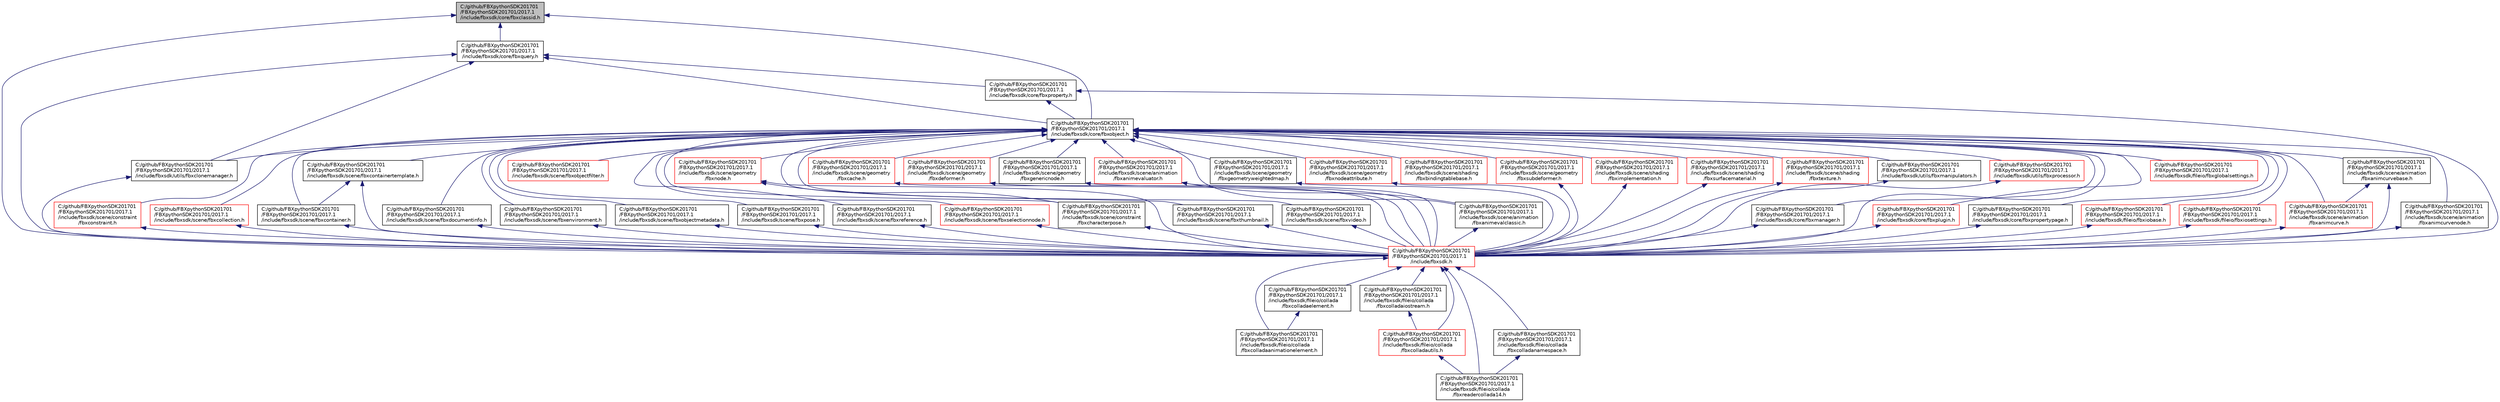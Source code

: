 digraph "C:/github/FBXpythonSDK201701/FBXpythonSDK201701/2017.1/include/fbxsdk/core/fbxclassid.h"
{
  edge [fontname="Helvetica",fontsize="10",labelfontname="Helvetica",labelfontsize="10"];
  node [fontname="Helvetica",fontsize="10",shape=record];
  Node24 [label="C:/github/FBXpythonSDK201701\l/FBXpythonSDK201701/2017.1\l/include/fbxsdk/core/fbxclassid.h",height=0.2,width=0.4,color="black", fillcolor="grey75", style="filled", fontcolor="black"];
  Node24 -> Node25 [dir="back",color="midnightblue",fontsize="10",style="solid",fontname="Helvetica"];
  Node25 [label="C:/github/FBXpythonSDK201701\l/FBXpythonSDK201701/2017.1\l/include/fbxsdk/core/fbxobject.h",height=0.2,width=0.4,color="black", fillcolor="white", style="filled",URL="$fbxobject_8h.html"];
  Node25 -> Node26 [dir="back",color="midnightblue",fontsize="10",style="solid",fontname="Helvetica"];
  Node26 [label="C:/github/FBXpythonSDK201701\l/FBXpythonSDK201701/2017.1\l/include/fbxsdk/core/fbxmanager.h",height=0.2,width=0.4,color="black", fillcolor="white", style="filled",URL="$fbxmanager_8h.html"];
  Node26 -> Node27 [dir="back",color="midnightblue",fontsize="10",style="solid",fontname="Helvetica"];
  Node27 [label="C:/github/FBXpythonSDK201701\l/FBXpythonSDK201701/2017.1\l/include/fbxsdk.h",height=0.2,width=0.4,color="red", fillcolor="white", style="filled",URL="$fbxsdk_8h.html"];
  Node27 -> Node28 [dir="back",color="midnightblue",fontsize="10",style="solid",fontname="Helvetica"];
  Node28 [label="C:/github/FBXpythonSDK201701\l/FBXpythonSDK201701/2017.1\l/include/fbxsdk/fileio/collada\l/fbxcolladaanimationelement.h",height=0.2,width=0.4,color="black", fillcolor="white", style="filled",URL="$fbxcolladaanimationelement_8h.html"];
  Node27 -> Node29 [dir="back",color="midnightblue",fontsize="10",style="solid",fontname="Helvetica"];
  Node29 [label="C:/github/FBXpythonSDK201701\l/FBXpythonSDK201701/2017.1\l/include/fbxsdk/fileio/collada\l/fbxcolladaelement.h",height=0.2,width=0.4,color="black", fillcolor="white", style="filled",URL="$fbxcolladaelement_8h.html"];
  Node29 -> Node28 [dir="back",color="midnightblue",fontsize="10",style="solid",fontname="Helvetica"];
  Node27 -> Node30 [dir="back",color="midnightblue",fontsize="10",style="solid",fontname="Helvetica"];
  Node30 [label="C:/github/FBXpythonSDK201701\l/FBXpythonSDK201701/2017.1\l/include/fbxsdk/fileio/collada\l/fbxcolladaiostream.h",height=0.2,width=0.4,color="black", fillcolor="white", style="filled",URL="$fbxcolladaiostream_8h.html"];
  Node30 -> Node31 [dir="back",color="midnightblue",fontsize="10",style="solid",fontname="Helvetica"];
  Node31 [label="C:/github/FBXpythonSDK201701\l/FBXpythonSDK201701/2017.1\l/include/fbxsdk/fileio/collada\l/fbxcolladautils.h",height=0.2,width=0.4,color="red", fillcolor="white", style="filled",URL="$fbxcolladautils_8h.html"];
  Node31 -> Node32 [dir="back",color="midnightblue",fontsize="10",style="solid",fontname="Helvetica"];
  Node32 [label="C:/github/FBXpythonSDK201701\l/FBXpythonSDK201701/2017.1\l/include/fbxsdk/fileio/collada\l/fbxreadercollada14.h",height=0.2,width=0.4,color="black", fillcolor="white", style="filled",URL="$fbxreadercollada14_8h.html"];
  Node27 -> Node34 [dir="back",color="midnightblue",fontsize="10",style="solid",fontname="Helvetica"];
  Node34 [label="C:/github/FBXpythonSDK201701\l/FBXpythonSDK201701/2017.1\l/include/fbxsdk/fileio/collada\l/fbxcolladanamespace.h",height=0.2,width=0.4,color="black", fillcolor="white", style="filled",URL="$fbxcolladanamespace_8h.html"];
  Node34 -> Node32 [dir="back",color="midnightblue",fontsize="10",style="solid",fontname="Helvetica"];
  Node27 -> Node31 [dir="back",color="midnightblue",fontsize="10",style="solid",fontname="Helvetica"];
  Node27 -> Node32 [dir="back",color="midnightblue",fontsize="10",style="solid",fontname="Helvetica"];
  Node25 -> Node41 [dir="back",color="midnightblue",fontsize="10",style="solid",fontname="Helvetica"];
  Node41 [label="C:/github/FBXpythonSDK201701\l/FBXpythonSDK201701/2017.1\l/include/fbxsdk/core/fbxplugin.h",height=0.2,width=0.4,color="red", fillcolor="white", style="filled",URL="$fbxplugin_8h.html"];
  Node41 -> Node27 [dir="back",color="midnightblue",fontsize="10",style="solid",fontname="Helvetica"];
  Node25 -> Node46 [dir="back",color="midnightblue",fontsize="10",style="solid",fontname="Helvetica"];
  Node46 [label="C:/github/FBXpythonSDK201701\l/FBXpythonSDK201701/2017.1\l/include/fbxsdk/core/fbxpropertypage.h",height=0.2,width=0.4,color="black", fillcolor="white", style="filled",URL="$fbxpropertypage_8h.html"];
  Node46 -> Node27 [dir="back",color="midnightblue",fontsize="10",style="solid",fontname="Helvetica"];
  Node25 -> Node47 [dir="back",color="midnightblue",fontsize="10",style="solid",fontname="Helvetica"];
  Node47 [label="C:/github/FBXpythonSDK201701\l/FBXpythonSDK201701/2017.1\l/include/fbxsdk/fileio/fbxglobalsettings.h",height=0.2,width=0.4,color="red", fillcolor="white", style="filled",URL="$fbxglobalsettings_8h.html"];
  Node25 -> Node54 [dir="back",color="midnightblue",fontsize="10",style="solid",fontname="Helvetica"];
  Node54 [label="C:/github/FBXpythonSDK201701\l/FBXpythonSDK201701/2017.1\l/include/fbxsdk/fileio/fbxiobase.h",height=0.2,width=0.4,color="red", fillcolor="white", style="filled",URL="$fbxiobase_8h.html"];
  Node54 -> Node27 [dir="back",color="midnightblue",fontsize="10",style="solid",fontname="Helvetica"];
  Node25 -> Node57 [dir="back",color="midnightblue",fontsize="10",style="solid",fontname="Helvetica"];
  Node57 [label="C:/github/FBXpythonSDK201701\l/FBXpythonSDK201701/2017.1\l/include/fbxsdk/fileio/fbxiosettings.h",height=0.2,width=0.4,color="red", fillcolor="white", style="filled",URL="$fbxiosettings_8h.html"];
  Node57 -> Node27 [dir="back",color="midnightblue",fontsize="10",style="solid",fontname="Helvetica"];
  Node25 -> Node59 [dir="back",color="midnightblue",fontsize="10",style="solid",fontname="Helvetica"];
  Node59 [label="C:/github/FBXpythonSDK201701\l/FBXpythonSDK201701/2017.1\l/include/fbxsdk/scene/animation\l/fbxanimcurve.h",height=0.2,width=0.4,color="red", fillcolor="white", style="filled",URL="$fbxanimcurve_8h.html"];
  Node59 -> Node27 [dir="back",color="midnightblue",fontsize="10",style="solid",fontname="Helvetica"];
  Node25 -> Node61 [dir="back",color="midnightblue",fontsize="10",style="solid",fontname="Helvetica"];
  Node61 [label="C:/github/FBXpythonSDK201701\l/FBXpythonSDK201701/2017.1\l/include/fbxsdk/scene/animation\l/fbxanimcurvebase.h",height=0.2,width=0.4,color="black", fillcolor="white", style="filled",URL="$fbxanimcurvebase_8h.html"];
  Node61 -> Node59 [dir="back",color="midnightblue",fontsize="10",style="solid",fontname="Helvetica"];
  Node61 -> Node27 [dir="back",color="midnightblue",fontsize="10",style="solid",fontname="Helvetica"];
  Node25 -> Node62 [dir="back",color="midnightblue",fontsize="10",style="solid",fontname="Helvetica"];
  Node62 [label="C:/github/FBXpythonSDK201701\l/FBXpythonSDK201701/2017.1\l/include/fbxsdk/scene/animation\l/fbxanimcurvenode.h",height=0.2,width=0.4,color="black", fillcolor="white", style="filled",URL="$fbxanimcurvenode_8h.html"];
  Node62 -> Node27 [dir="back",color="midnightblue",fontsize="10",style="solid",fontname="Helvetica"];
  Node25 -> Node63 [dir="back",color="midnightblue",fontsize="10",style="solid",fontname="Helvetica"];
  Node63 [label="C:/github/FBXpythonSDK201701\l/FBXpythonSDK201701/2017.1\l/include/fbxsdk/scene/animation\l/fbxanimevalclassic.h",height=0.2,width=0.4,color="black", fillcolor="white", style="filled",URL="$fbxanimevalclassic_8h.html"];
  Node63 -> Node27 [dir="back",color="midnightblue",fontsize="10",style="solid",fontname="Helvetica"];
  Node25 -> Node64 [dir="back",color="midnightblue",fontsize="10",style="solid",fontname="Helvetica"];
  Node64 [label="C:/github/FBXpythonSDK201701\l/FBXpythonSDK201701/2017.1\l/include/fbxsdk/scene/animation\l/fbxanimevaluator.h",height=0.2,width=0.4,color="red", fillcolor="white", style="filled",URL="$fbxanimevaluator_8h.html"];
  Node64 -> Node63 [dir="back",color="midnightblue",fontsize="10",style="solid",fontname="Helvetica"];
  Node64 -> Node27 [dir="back",color="midnightblue",fontsize="10",style="solid",fontname="Helvetica"];
  Node25 -> Node65 [dir="back",color="midnightblue",fontsize="10",style="solid",fontname="Helvetica"];
  Node65 [label="C:/github/FBXpythonSDK201701\l/FBXpythonSDK201701/2017.1\l/include/fbxsdk/scene/constraint\l/fbxcharacterpose.h",height=0.2,width=0.4,color="black", fillcolor="white", style="filled",URL="$fbxcharacterpose_8h.html"];
  Node65 -> Node27 [dir="back",color="midnightblue",fontsize="10",style="solid",fontname="Helvetica"];
  Node25 -> Node66 [dir="back",color="midnightblue",fontsize="10",style="solid",fontname="Helvetica"];
  Node66 [label="C:/github/FBXpythonSDK201701\l/FBXpythonSDK201701/2017.1\l/include/fbxsdk/scene/constraint\l/fbxconstraint.h",height=0.2,width=0.4,color="red", fillcolor="white", style="filled",URL="$fbxconstraint_8h.html"];
  Node66 -> Node27 [dir="back",color="midnightblue",fontsize="10",style="solid",fontname="Helvetica"];
  Node25 -> Node77 [dir="back",color="midnightblue",fontsize="10",style="solid",fontname="Helvetica"];
  Node77 [label="C:/github/FBXpythonSDK201701\l/FBXpythonSDK201701/2017.1\l/include/fbxsdk/scene/fbxcollection.h",height=0.2,width=0.4,color="red", fillcolor="white", style="filled",URL="$fbxcollection_8h.html"];
  Node77 -> Node27 [dir="back",color="midnightblue",fontsize="10",style="solid",fontname="Helvetica"];
  Node25 -> Node85 [dir="back",color="midnightblue",fontsize="10",style="solid",fontname="Helvetica"];
  Node85 [label="C:/github/FBXpythonSDK201701\l/FBXpythonSDK201701/2017.1\l/include/fbxsdk/scene/fbxcontainer.h",height=0.2,width=0.4,color="black", fillcolor="white", style="filled",URL="$fbxcontainer_8h.html"];
  Node85 -> Node27 [dir="back",color="midnightblue",fontsize="10",style="solid",fontname="Helvetica"];
  Node25 -> Node86 [dir="back",color="midnightblue",fontsize="10",style="solid",fontname="Helvetica"];
  Node86 [label="C:/github/FBXpythonSDK201701\l/FBXpythonSDK201701/2017.1\l/include/fbxsdk/scene/fbxcontainertemplate.h",height=0.2,width=0.4,color="black", fillcolor="white", style="filled",URL="$fbxcontainertemplate_8h.html"];
  Node86 -> Node85 [dir="back",color="midnightblue",fontsize="10",style="solid",fontname="Helvetica"];
  Node86 -> Node27 [dir="back",color="midnightblue",fontsize="10",style="solid",fontname="Helvetica"];
  Node25 -> Node87 [dir="back",color="midnightblue",fontsize="10",style="solid",fontname="Helvetica"];
  Node87 [label="C:/github/FBXpythonSDK201701\l/FBXpythonSDK201701/2017.1\l/include/fbxsdk/scene/fbxdocumentinfo.h",height=0.2,width=0.4,color="black", fillcolor="white", style="filled",URL="$fbxdocumentinfo_8h.html"];
  Node87 -> Node27 [dir="back",color="midnightblue",fontsize="10",style="solid",fontname="Helvetica"];
  Node25 -> Node88 [dir="back",color="midnightblue",fontsize="10",style="solid",fontname="Helvetica"];
  Node88 [label="C:/github/FBXpythonSDK201701\l/FBXpythonSDK201701/2017.1\l/include/fbxsdk/scene/fbxenvironment.h",height=0.2,width=0.4,color="black", fillcolor="white", style="filled",URL="$fbxenvironment_8h.html"];
  Node88 -> Node27 [dir="back",color="midnightblue",fontsize="10",style="solid",fontname="Helvetica"];
  Node25 -> Node89 [dir="back",color="midnightblue",fontsize="10",style="solid",fontname="Helvetica"];
  Node89 [label="C:/github/FBXpythonSDK201701\l/FBXpythonSDK201701/2017.1\l/include/fbxsdk/scene/fbxobjectfilter.h",height=0.2,width=0.4,color="red", fillcolor="white", style="filled",URL="$fbxobjectfilter_8h.html"];
  Node25 -> Node91 [dir="back",color="midnightblue",fontsize="10",style="solid",fontname="Helvetica"];
  Node91 [label="C:/github/FBXpythonSDK201701\l/FBXpythonSDK201701/2017.1\l/include/fbxsdk/scene/fbxobjectmetadata.h",height=0.2,width=0.4,color="black", fillcolor="white", style="filled",URL="$fbxobjectmetadata_8h.html"];
  Node91 -> Node27 [dir="back",color="midnightblue",fontsize="10",style="solid",fontname="Helvetica"];
  Node25 -> Node92 [dir="back",color="midnightblue",fontsize="10",style="solid",fontname="Helvetica"];
  Node92 [label="C:/github/FBXpythonSDK201701\l/FBXpythonSDK201701/2017.1\l/include/fbxsdk/scene/fbxpose.h",height=0.2,width=0.4,color="black", fillcolor="white", style="filled",URL="$fbxpose_8h.html"];
  Node92 -> Node27 [dir="back",color="midnightblue",fontsize="10",style="solid",fontname="Helvetica"];
  Node25 -> Node93 [dir="back",color="midnightblue",fontsize="10",style="solid",fontname="Helvetica"];
  Node93 [label="C:/github/FBXpythonSDK201701\l/FBXpythonSDK201701/2017.1\l/include/fbxsdk/scene/fbxreference.h",height=0.2,width=0.4,color="black", fillcolor="white", style="filled",URL="$fbxreference_8h.html"];
  Node93 -> Node27 [dir="back",color="midnightblue",fontsize="10",style="solid",fontname="Helvetica"];
  Node25 -> Node94 [dir="back",color="midnightblue",fontsize="10",style="solid",fontname="Helvetica"];
  Node94 [label="C:/github/FBXpythonSDK201701\l/FBXpythonSDK201701/2017.1\l/include/fbxsdk/scene/fbxselectionnode.h",height=0.2,width=0.4,color="red", fillcolor="white", style="filled",URL="$fbxselectionnode_8h.html"];
  Node94 -> Node27 [dir="back",color="midnightblue",fontsize="10",style="solid",fontname="Helvetica"];
  Node25 -> Node95 [dir="back",color="midnightblue",fontsize="10",style="solid",fontname="Helvetica"];
  Node95 [label="C:/github/FBXpythonSDK201701\l/FBXpythonSDK201701/2017.1\l/include/fbxsdk/scene/fbxthumbnail.h",height=0.2,width=0.4,color="black", fillcolor="white", style="filled",URL="$fbxthumbnail_8h.html"];
  Node95 -> Node27 [dir="back",color="midnightblue",fontsize="10",style="solid",fontname="Helvetica"];
  Node25 -> Node96 [dir="back",color="midnightblue",fontsize="10",style="solid",fontname="Helvetica"];
  Node96 [label="C:/github/FBXpythonSDK201701\l/FBXpythonSDK201701/2017.1\l/include/fbxsdk/scene/fbxvideo.h",height=0.2,width=0.4,color="black", fillcolor="white", style="filled",URL="$fbxvideo_8h.html"];
  Node96 -> Node27 [dir="back",color="midnightblue",fontsize="10",style="solid",fontname="Helvetica"];
  Node25 -> Node97 [dir="back",color="midnightblue",fontsize="10",style="solid",fontname="Helvetica"];
  Node97 [label="C:/github/FBXpythonSDK201701\l/FBXpythonSDK201701/2017.1\l/include/fbxsdk/scene/geometry\l/fbxcache.h",height=0.2,width=0.4,color="red", fillcolor="white", style="filled",URL="$fbxcache_8h.html"];
  Node97 -> Node27 [dir="back",color="midnightblue",fontsize="10",style="solid",fontname="Helvetica"];
  Node25 -> Node100 [dir="back",color="midnightblue",fontsize="10",style="solid",fontname="Helvetica"];
  Node100 [label="C:/github/FBXpythonSDK201701\l/FBXpythonSDK201701/2017.1\l/include/fbxsdk/scene/geometry\l/fbxdeformer.h",height=0.2,width=0.4,color="red", fillcolor="white", style="filled",URL="$fbxdeformer_8h.html"];
  Node100 -> Node27 [dir="back",color="midnightblue",fontsize="10",style="solid",fontname="Helvetica"];
  Node25 -> Node113 [dir="back",color="midnightblue",fontsize="10",style="solid",fontname="Helvetica"];
  Node113 [label="C:/github/FBXpythonSDK201701\l/FBXpythonSDK201701/2017.1\l/include/fbxsdk/scene/geometry\l/fbxgenericnode.h",height=0.2,width=0.4,color="black", fillcolor="white", style="filled",URL="$fbxgenericnode_8h.html"];
  Node113 -> Node27 [dir="back",color="midnightblue",fontsize="10",style="solid",fontname="Helvetica"];
  Node25 -> Node114 [dir="back",color="midnightblue",fontsize="10",style="solid",fontname="Helvetica"];
  Node114 [label="C:/github/FBXpythonSDK201701\l/FBXpythonSDK201701/2017.1\l/include/fbxsdk/scene/geometry\l/fbxgeometryweightedmap.h",height=0.2,width=0.4,color="black", fillcolor="white", style="filled",URL="$fbxgeometryweightedmap_8h.html"];
  Node114 -> Node27 [dir="back",color="midnightblue",fontsize="10",style="solid",fontname="Helvetica"];
  Node25 -> Node115 [dir="back",color="midnightblue",fontsize="10",style="solid",fontname="Helvetica"];
  Node115 [label="C:/github/FBXpythonSDK201701\l/FBXpythonSDK201701/2017.1\l/include/fbxsdk/scene/geometry\l/fbxnode.h",height=0.2,width=0.4,color="red", fillcolor="white", style="filled",URL="$fbxnode_8h.html"];
  Node115 -> Node65 [dir="back",color="midnightblue",fontsize="10",style="solid",fontname="Helvetica"];
  Node115 -> Node27 [dir="back",color="midnightblue",fontsize="10",style="solid",fontname="Helvetica"];
  Node25 -> Node118 [dir="back",color="midnightblue",fontsize="10",style="solid",fontname="Helvetica"];
  Node118 [label="C:/github/FBXpythonSDK201701\l/FBXpythonSDK201701/2017.1\l/include/fbxsdk/scene/geometry\l/fbxnodeattribute.h",height=0.2,width=0.4,color="red", fillcolor="white", style="filled",URL="$fbxnodeattribute_8h.html"];
  Node118 -> Node27 [dir="back",color="midnightblue",fontsize="10",style="solid",fontname="Helvetica"];
  Node25 -> Node132 [dir="back",color="midnightblue",fontsize="10",style="solid",fontname="Helvetica"];
  Node132 [label="C:/github/FBXpythonSDK201701\l/FBXpythonSDK201701/2017.1\l/include/fbxsdk/scene/geometry\l/fbxsubdeformer.h",height=0.2,width=0.4,color="red", fillcolor="white", style="filled",URL="$fbxsubdeformer_8h.html"];
  Node132 -> Node27 [dir="back",color="midnightblue",fontsize="10",style="solid",fontname="Helvetica"];
  Node25 -> Node135 [dir="back",color="midnightblue",fontsize="10",style="solid",fontname="Helvetica"];
  Node135 [label="C:/github/FBXpythonSDK201701\l/FBXpythonSDK201701/2017.1\l/include/fbxsdk/scene/shading\l/fbxbindingtablebase.h",height=0.2,width=0.4,color="red", fillcolor="white", style="filled",URL="$fbxbindingtablebase_8h.html"];
  Node25 -> Node140 [dir="back",color="midnightblue",fontsize="10",style="solid",fontname="Helvetica"];
  Node140 [label="C:/github/FBXpythonSDK201701\l/FBXpythonSDK201701/2017.1\l/include/fbxsdk/scene/shading\l/fbximplementation.h",height=0.2,width=0.4,color="red", fillcolor="white", style="filled",URL="$fbximplementation_8h.html"];
  Node140 -> Node27 [dir="back",color="midnightblue",fontsize="10",style="solid",fontname="Helvetica"];
  Node25 -> Node141 [dir="back",color="midnightblue",fontsize="10",style="solid",fontname="Helvetica"];
  Node141 [label="C:/github/FBXpythonSDK201701\l/FBXpythonSDK201701/2017.1\l/include/fbxsdk/scene/shading\l/fbxsurfacematerial.h",height=0.2,width=0.4,color="red", fillcolor="white", style="filled",URL="$fbxsurfacematerial_8h.html"];
  Node141 -> Node27 [dir="back",color="midnightblue",fontsize="10",style="solid",fontname="Helvetica"];
  Node25 -> Node147 [dir="back",color="midnightblue",fontsize="10",style="solid",fontname="Helvetica"];
  Node147 [label="C:/github/FBXpythonSDK201701\l/FBXpythonSDK201701/2017.1\l/include/fbxsdk/scene/shading\l/fbxtexture.h",height=0.2,width=0.4,color="red", fillcolor="white", style="filled",URL="$fbxtexture_8h.html"];
  Node147 -> Node27 [dir="back",color="midnightblue",fontsize="10",style="solid",fontname="Helvetica"];
  Node25 -> Node151 [dir="back",color="midnightblue",fontsize="10",style="solid",fontname="Helvetica"];
  Node151 [label="C:/github/FBXpythonSDK201701\l/FBXpythonSDK201701/2017.1\l/include/fbxsdk/utils/fbxclonemanager.h",height=0.2,width=0.4,color="black", fillcolor="white", style="filled",URL="$fbxclonemanager_8h.html"];
  Node151 -> Node27 [dir="back",color="midnightblue",fontsize="10",style="solid",fontname="Helvetica"];
  Node25 -> Node121 [dir="back",color="midnightblue",fontsize="10",style="solid",fontname="Helvetica"];
  Node121 [label="C:/github/FBXpythonSDK201701\l/FBXpythonSDK201701/2017.1\l/include/fbxsdk/utils/fbxmanipulators.h",height=0.2,width=0.4,color="black", fillcolor="white", style="filled",URL="$fbxmanipulators_8h.html"];
  Node121 -> Node27 [dir="back",color="midnightblue",fontsize="10",style="solid",fontname="Helvetica"];
  Node25 -> Node152 [dir="back",color="midnightblue",fontsize="10",style="solid",fontname="Helvetica"];
  Node152 [label="C:/github/FBXpythonSDK201701\l/FBXpythonSDK201701/2017.1\l/include/fbxsdk/utils/fbxprocessor.h",height=0.2,width=0.4,color="red", fillcolor="white", style="filled",URL="$fbxprocessor_8h.html"];
  Node152 -> Node27 [dir="back",color="midnightblue",fontsize="10",style="solid",fontname="Helvetica"];
  Node25 -> Node27 [dir="back",color="midnightblue",fontsize="10",style="solid",fontname="Helvetica"];
  Node24 -> Node156 [dir="back",color="midnightblue",fontsize="10",style="solid",fontname="Helvetica"];
  Node156 [label="C:/github/FBXpythonSDK201701\l/FBXpythonSDK201701/2017.1\l/include/fbxsdk/core/fbxquery.h",height=0.2,width=0.4,color="black", fillcolor="white", style="filled",URL="$fbxquery_8h.html"];
  Node156 -> Node25 [dir="back",color="midnightblue",fontsize="10",style="solid",fontname="Helvetica"];
  Node156 -> Node157 [dir="back",color="midnightblue",fontsize="10",style="solid",fontname="Helvetica"];
  Node157 [label="C:/github/FBXpythonSDK201701\l/FBXpythonSDK201701/2017.1\l/include/fbxsdk/core/fbxproperty.h",height=0.2,width=0.4,color="black", fillcolor="white", style="filled",URL="$fbxproperty_8h.html"];
  Node157 -> Node25 [dir="back",color="midnightblue",fontsize="10",style="solid",fontname="Helvetica"];
  Node157 -> Node27 [dir="back",color="midnightblue",fontsize="10",style="solid",fontname="Helvetica"];
  Node156 -> Node151 [dir="back",color="midnightblue",fontsize="10",style="solid",fontname="Helvetica"];
  Node156 -> Node27 [dir="back",color="midnightblue",fontsize="10",style="solid",fontname="Helvetica"];
  Node24 -> Node27 [dir="back",color="midnightblue",fontsize="10",style="solid",fontname="Helvetica"];
}
